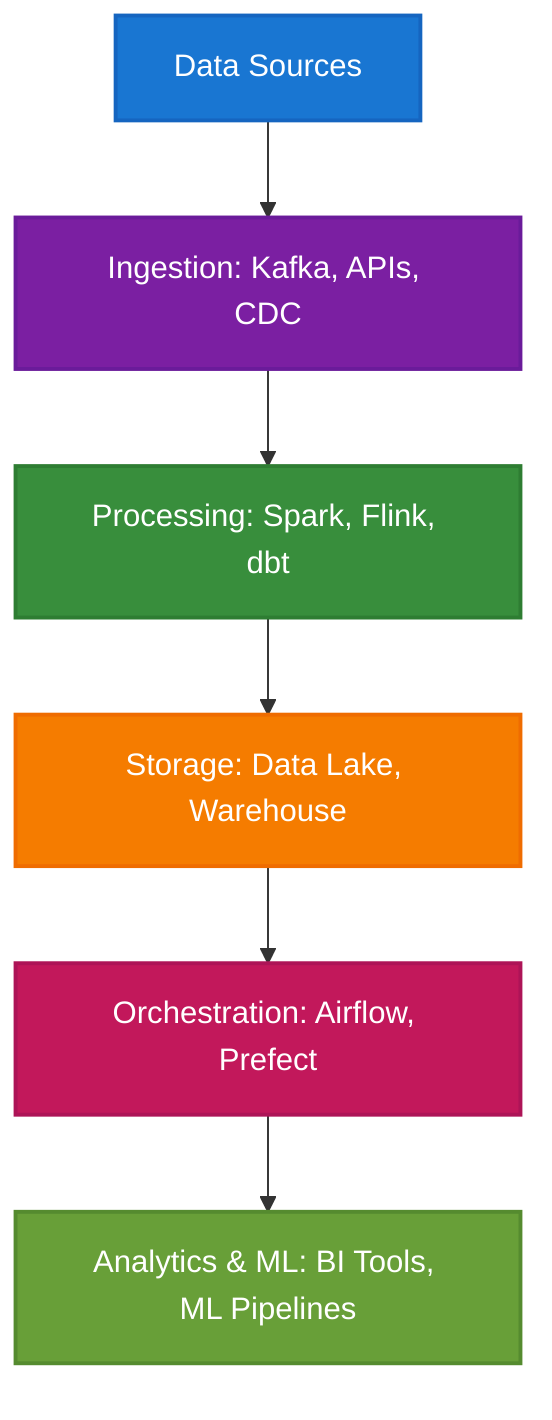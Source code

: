 flowchart TD
    A[Data Sources] --> B[Ingestion: Kafka, APIs, CDC]
    B --> C[Processing: Spark, Flink, dbt]
    C --> D[Storage: Data Lake, Warehouse]
    D --> E[Orchestration: Airflow, Prefect]
    E --> F[Analytics & ML: BI Tools, ML Pipelines]
    style A fill:#1976d2,stroke:#1565c0,stroke-width:2px,color:#ffffff
    style B fill:#7b1fa2,stroke:#6a1b9a,stroke-width:2px,color:#ffffff
    style C fill:#388e3c,stroke:#2e7d32,stroke-width:2px,color:#ffffff
    style D fill:#f57c00,stroke:#ef6c00,stroke-width:2px,color:#ffffff
    style E fill:#c2185b,stroke:#ad1457,stroke-width:2px,color:#ffffff
    style F fill:#689f38,stroke:#558b2f,stroke-width:2px,color:#ffffff
